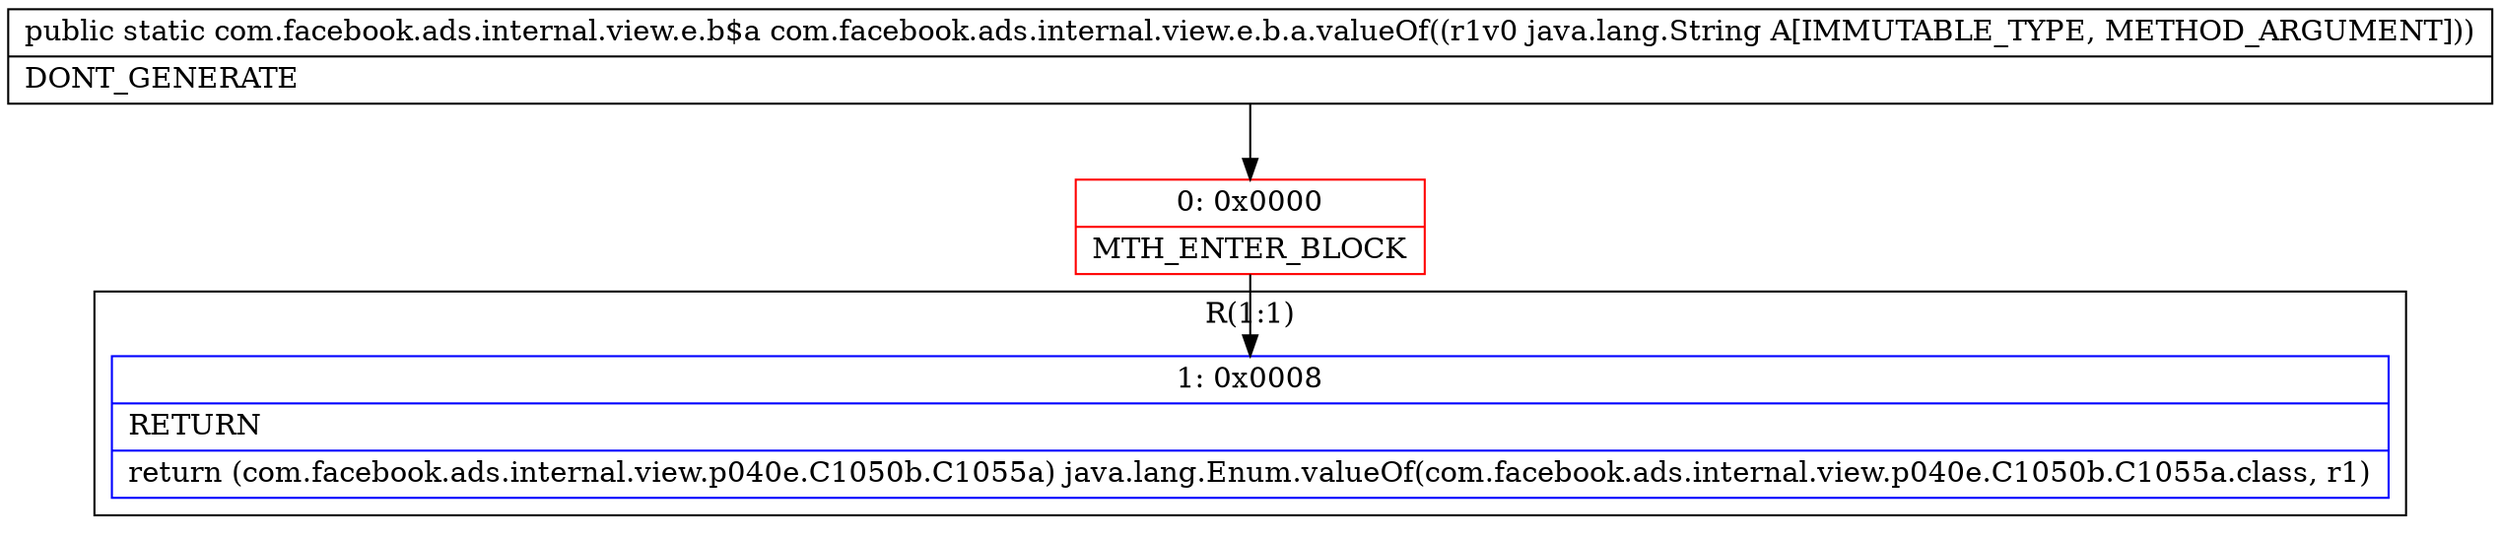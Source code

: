 digraph "CFG forcom.facebook.ads.internal.view.e.b.a.valueOf(Ljava\/lang\/String;)Lcom\/facebook\/ads\/internal\/view\/e\/b$a;" {
subgraph cluster_Region_1465472052 {
label = "R(1:1)";
node [shape=record,color=blue];
Node_1 [shape=record,label="{1\:\ 0x0008|RETURN\l|return (com.facebook.ads.internal.view.p040e.C1050b.C1055a) java.lang.Enum.valueOf(com.facebook.ads.internal.view.p040e.C1050b.C1055a.class, r1)\l}"];
}
Node_0 [shape=record,color=red,label="{0\:\ 0x0000|MTH_ENTER_BLOCK\l}"];
MethodNode[shape=record,label="{public static com.facebook.ads.internal.view.e.b$a com.facebook.ads.internal.view.e.b.a.valueOf((r1v0 java.lang.String A[IMMUTABLE_TYPE, METHOD_ARGUMENT]))  | DONT_GENERATE\l}"];
MethodNode -> Node_0;
Node_0 -> Node_1;
}

